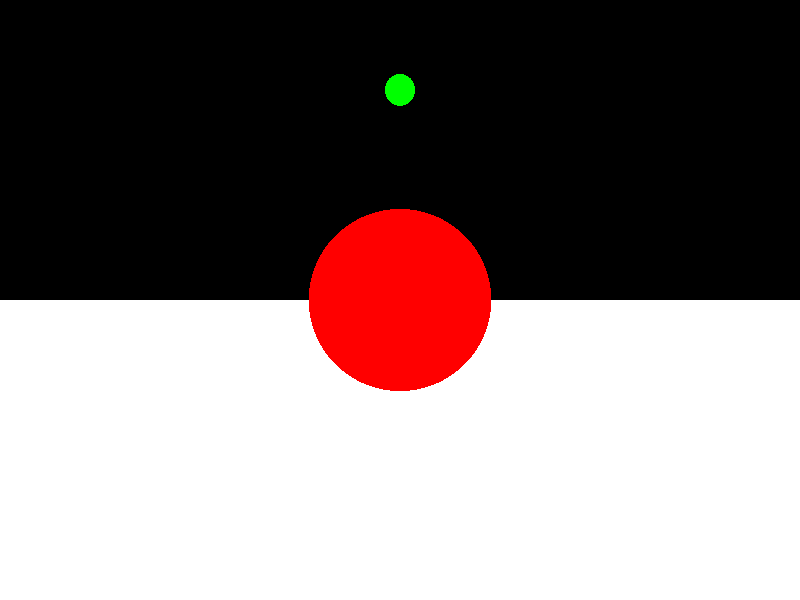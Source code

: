 //  4_light5.pov  
#include "colors.inc"   


camera{ 
  location <0.0, 0.0, -20.0> 
  look_at  <0.0, 0.0, 0.0>
} 

light_source { 
  <0.0, 7.0, 0.0> 
  color rgb <1.0, 1.0, 1.0>     
  looks_like {
    sphere{ <0,0,0>, 0.5
      pigment { Green }
    }
  }
} 

sphere { 
  <0.0, 0.0 ,0.0>, 3.0  
  pigment { Red }
}       

plane {
  <0.0,1.0,0.0>, -3
  pigment { White }
}